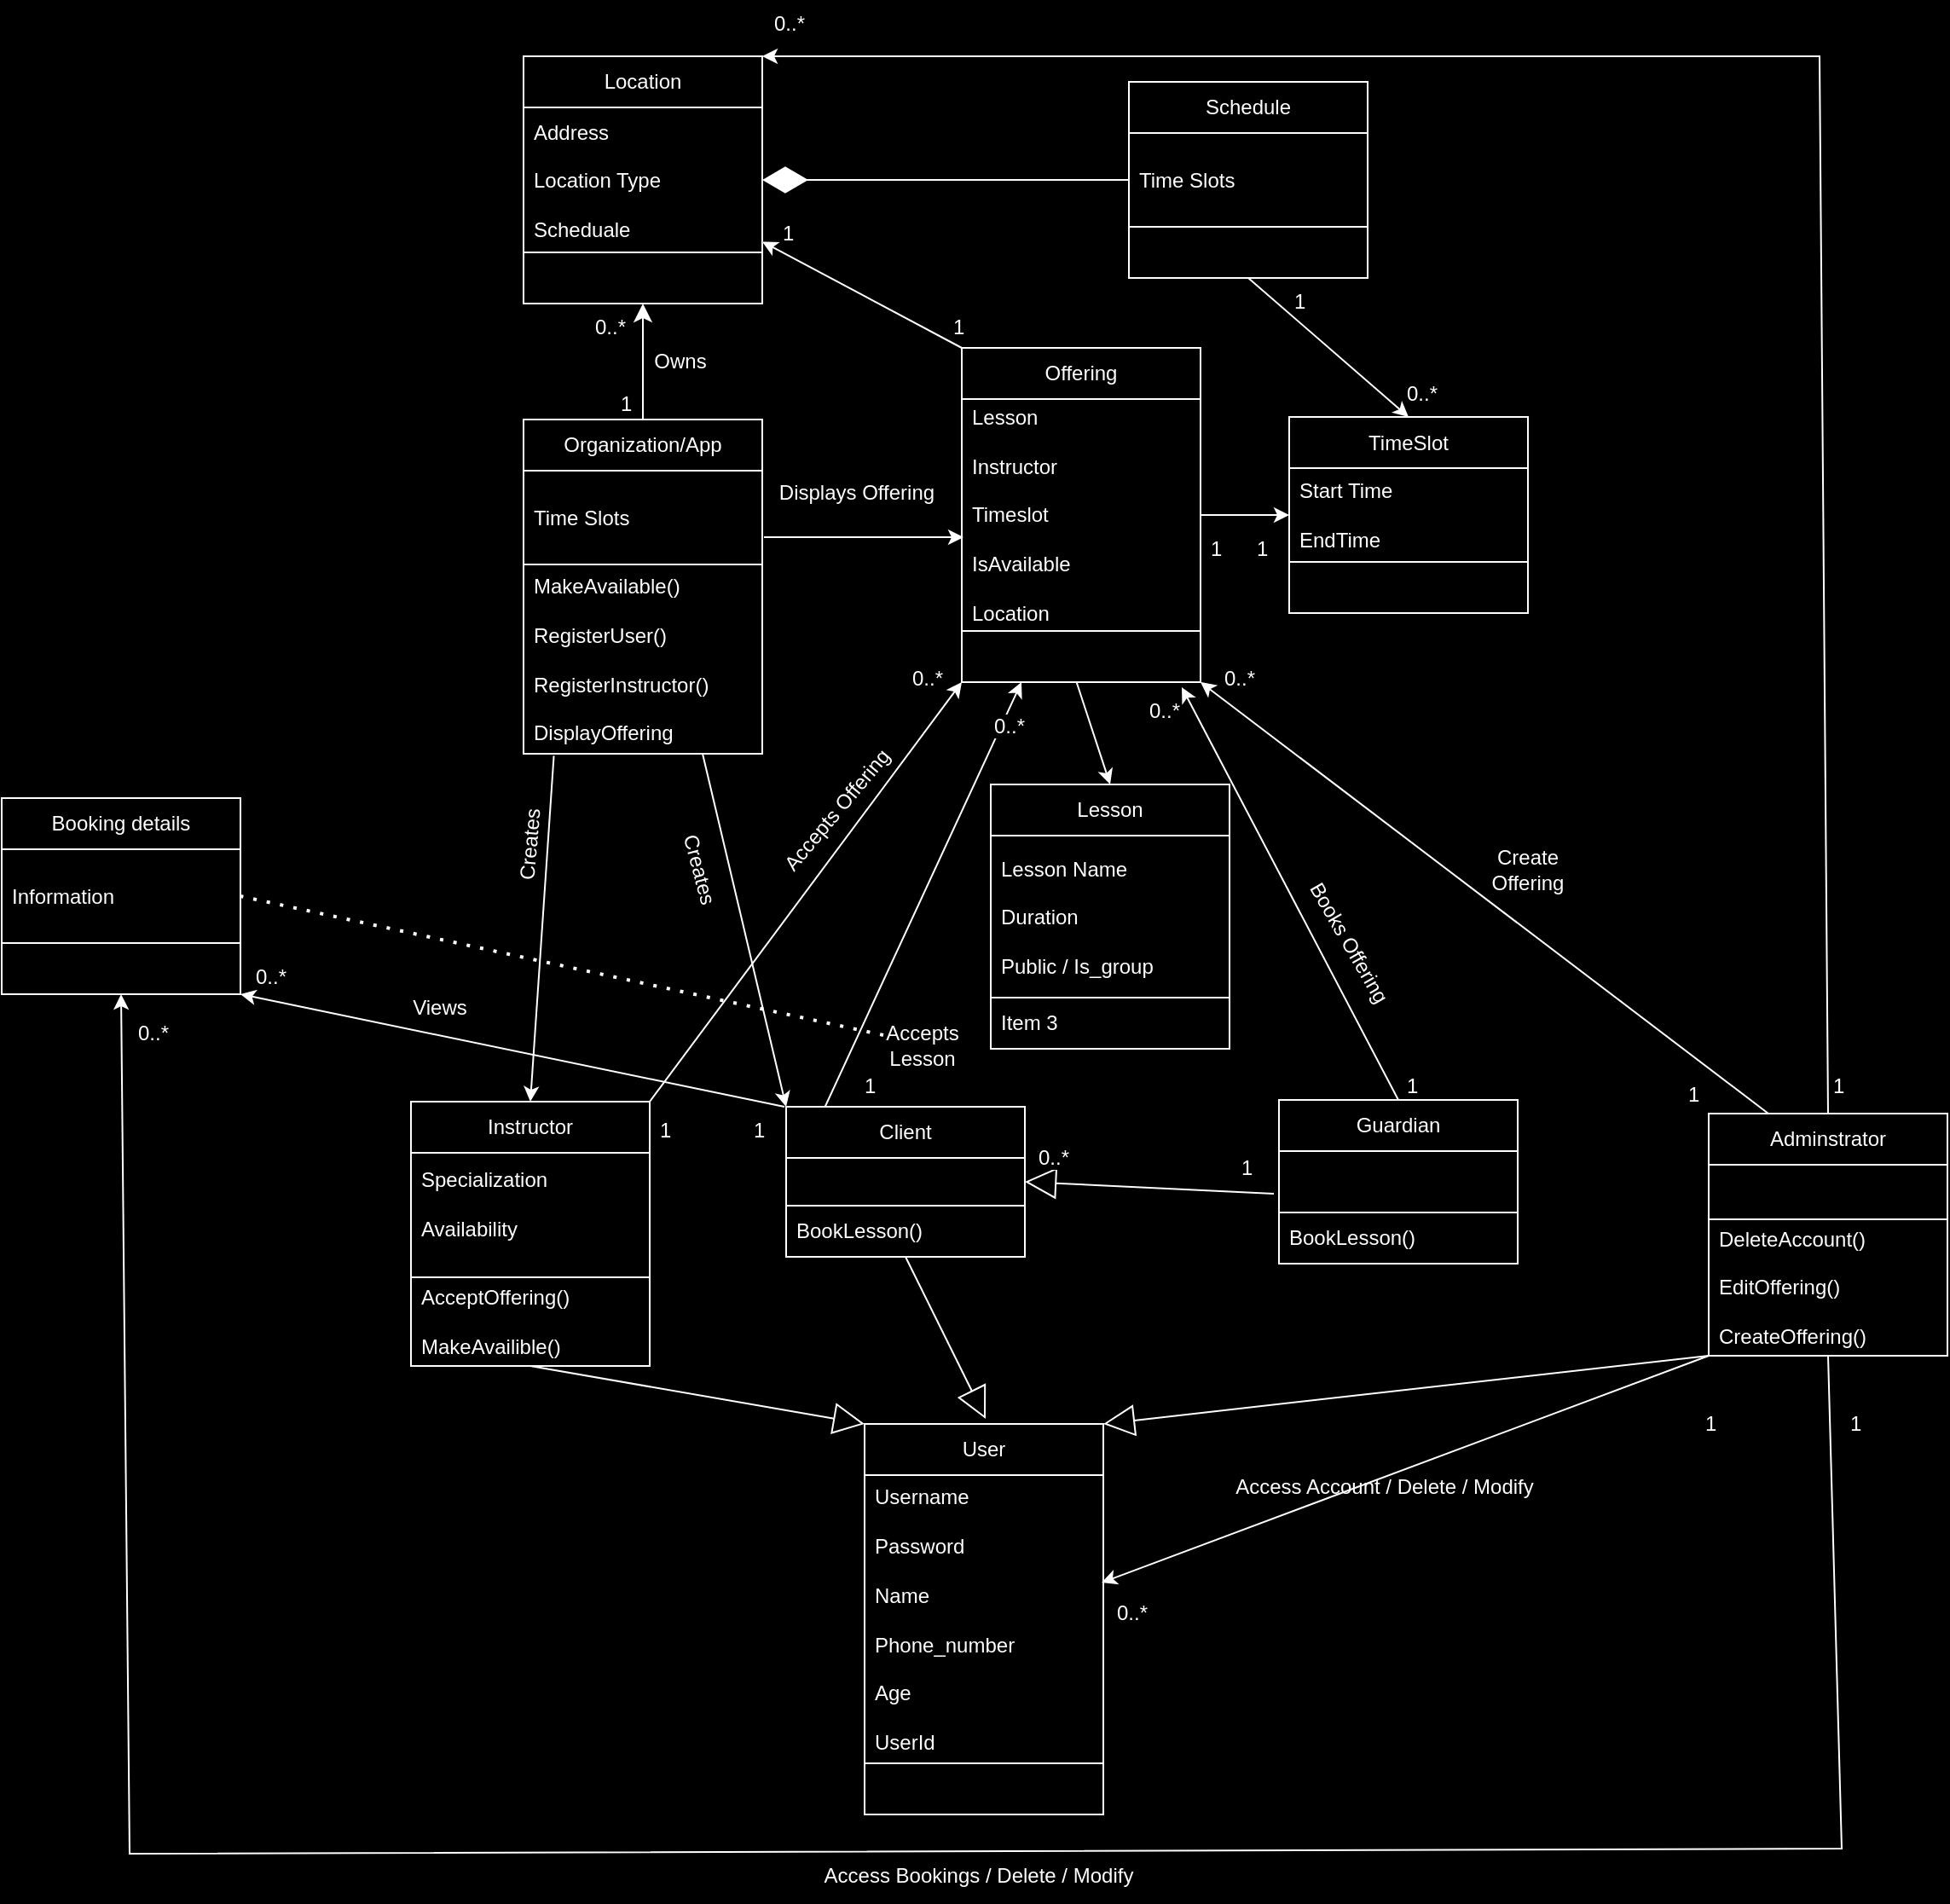 <mxfile version="24.8.6">
  <diagram name="Page-1" id="lqmxrOgyMsYPpVBHW8XZ">
    <mxGraphModel dx="1826" dy="1191" grid="0" gridSize="10" guides="1" tooltips="1" connect="1" arrows="1" fold="1" page="0" pageScale="1" pageWidth="850" pageHeight="1100" background="#000000" math="0" shadow="0">
      <root>
        <mxCell id="0" />
        <mxCell id="1" parent="0" />
        <mxCell id="q92YzM6dojiJ9RE8ZQHJ-3" value="&lt;font color=&quot;#ffffff&quot;&gt;User&lt;/font&gt;" style="swimlane;fontStyle=0;childLayout=stackLayout;horizontal=1;startSize=30;horizontalStack=0;resizeParent=1;resizeParentMax=0;resizeLast=0;collapsible=1;marginBottom=0;whiteSpace=wrap;html=1;strokeColor=#FFFFFF;fillColor=#000000;" parent="1" vertex="1">
          <mxGeometry x="263" y="702" width="140" height="229" as="geometry" />
        </mxCell>
        <mxCell id="q92YzM6dojiJ9RE8ZQHJ-4" value="&lt;font color=&quot;#ffffff&quot;&gt;Username&lt;/font&gt;&lt;div&gt;&lt;font color=&quot;#ffffff&quot;&gt;&lt;br&gt;&lt;/font&gt;&lt;div&gt;&lt;font color=&quot;#ffffff&quot;&gt;Password&lt;/font&gt;&lt;/div&gt;&lt;/div&gt;&lt;div&gt;&lt;font color=&quot;#ffffff&quot;&gt;&lt;br&gt;&lt;/font&gt;&lt;/div&gt;&lt;div&gt;&lt;font color=&quot;#ffffff&quot;&gt;Name&lt;/font&gt;&lt;/div&gt;&lt;div&gt;&lt;font color=&quot;#ffffff&quot;&gt;&lt;br&gt;&lt;/font&gt;&lt;/div&gt;&lt;div&gt;&lt;font color=&quot;#ffffff&quot;&gt;Phone_number&lt;/font&gt;&lt;/div&gt;&lt;div&gt;&lt;font color=&quot;#ffffff&quot;&gt;&lt;br&gt;&lt;/font&gt;&lt;/div&gt;&lt;div&gt;&lt;font color=&quot;#ffffff&quot;&gt;Age&lt;/font&gt;&lt;/div&gt;&lt;div&gt;&lt;font color=&quot;#ffffff&quot;&gt;&lt;br&gt;&lt;/font&gt;&lt;/div&gt;&lt;div&gt;&lt;font color=&quot;#ffffff&quot;&gt;UserId&lt;/font&gt;&lt;/div&gt;" style="text;strokeColor=#FFFFFF;fillColor=#000000;align=left;verticalAlign=middle;spacingLeft=4;spacingRight=4;overflow=hidden;points=[[0,0.5],[1,0.5]];portConstraint=eastwest;rotatable=0;whiteSpace=wrap;html=1;" parent="q92YzM6dojiJ9RE8ZQHJ-3" vertex="1">
          <mxGeometry y="30" width="140" height="169" as="geometry" />
        </mxCell>
        <mxCell id="q92YzM6dojiJ9RE8ZQHJ-6" value="" style="text;strokeColor=#FFFFFF;fillColor=#000000;align=left;verticalAlign=middle;spacingLeft=4;spacingRight=4;overflow=hidden;points=[[0,0.5],[1,0.5]];portConstraint=eastwest;rotatable=0;whiteSpace=wrap;html=1;" parent="q92YzM6dojiJ9RE8ZQHJ-3" vertex="1">
          <mxGeometry y="199" width="140" height="30" as="geometry" />
        </mxCell>
        <mxCell id="q92YzM6dojiJ9RE8ZQHJ-8" value="&lt;font color=&quot;#ffffff&quot;&gt;Client&lt;/font&gt;" style="swimlane;fontStyle=0;childLayout=stackLayout;horizontal=1;startSize=30;horizontalStack=0;resizeParent=1;resizeParentMax=0;resizeLast=0;collapsible=1;marginBottom=0;whiteSpace=wrap;html=1;strokeColor=#FFFFFF;fillColor=#000000;" parent="1" vertex="1">
          <mxGeometry x="217" y="516" width="140" height="88" as="geometry" />
        </mxCell>
        <mxCell id="q92YzM6dojiJ9RE8ZQHJ-9" value="" style="text;strokeColor=#FFFFFF;fillColor=#000000;align=left;verticalAlign=middle;spacingLeft=4;spacingRight=4;overflow=hidden;points=[[0,0.5],[1,0.5]];portConstraint=eastwest;rotatable=0;whiteSpace=wrap;html=1;" parent="q92YzM6dojiJ9RE8ZQHJ-8" vertex="1">
          <mxGeometry y="30" width="140" height="28" as="geometry" />
        </mxCell>
        <mxCell id="q92YzM6dojiJ9RE8ZQHJ-10" value="&lt;font style=&quot;background-color: rgb(0, 0, 0);&quot; color=&quot;#ffffff&quot;&gt;BookLesson()&lt;/font&gt;" style="text;strokeColor=#FFFFFF;fillColor=#000000;align=left;verticalAlign=middle;spacingLeft=4;spacingRight=4;overflow=hidden;points=[[0,0.5],[1,0.5]];portConstraint=eastwest;rotatable=0;whiteSpace=wrap;html=1;" parent="q92YzM6dojiJ9RE8ZQHJ-8" vertex="1">
          <mxGeometry y="58" width="140" height="30" as="geometry" />
        </mxCell>
        <mxCell id="q92YzM6dojiJ9RE8ZQHJ-11" value="" style="endArrow=block;endSize=16;endFill=0;html=1;rounded=0;entryX=0.5;entryY=0;entryDx=0;entryDy=0;exitX=0.5;exitY=1;exitDx=0;exitDy=0;strokeColor=#FFFFFF;" parent="1" source="q92YzM6dojiJ9RE8ZQHJ-8" edge="1">
          <mxGeometry width="160" relative="1" as="geometry">
            <mxPoint x="334" y="621" as="sourcePoint" />
            <mxPoint x="334" y="699" as="targetPoint" />
          </mxGeometry>
        </mxCell>
        <mxCell id="q92YzM6dojiJ9RE8ZQHJ-12" value="&lt;font color=&quot;#ffffff&quot;&gt;Instructor&lt;/font&gt;" style="swimlane;fontStyle=0;childLayout=stackLayout;horizontal=1;startSize=30;horizontalStack=0;resizeParent=1;resizeParentMax=0;resizeLast=0;collapsible=1;marginBottom=0;whiteSpace=wrap;html=1;strokeColor=#FFFFFF;fillColor=#000000;" parent="1" vertex="1">
          <mxGeometry x="-3" y="513" width="140" height="155" as="geometry" />
        </mxCell>
        <mxCell id="q92YzM6dojiJ9RE8ZQHJ-13" value="&lt;font color=&quot;#ffffff&quot;&gt;Specialization&lt;/font&gt;&lt;div&gt;&lt;font color=&quot;#ffffff&quot;&gt;&lt;br&gt;&lt;/font&gt;&lt;/div&gt;&lt;div&gt;&lt;font color=&quot;#ffffff&quot;&gt;Availability&lt;/font&gt;&lt;/div&gt;&lt;div&gt;&lt;br&gt;&lt;/div&gt;" style="text;strokeColor=#FFFFFF;fillColor=#000000;align=left;verticalAlign=middle;spacingLeft=4;spacingRight=4;overflow=hidden;points=[[0,0.5],[1,0.5]];portConstraint=eastwest;rotatable=0;whiteSpace=wrap;html=1;" parent="q92YzM6dojiJ9RE8ZQHJ-12" vertex="1">
          <mxGeometry y="30" width="140" height="73" as="geometry" />
        </mxCell>
        <mxCell id="q92YzM6dojiJ9RE8ZQHJ-14" value="&lt;font style=&quot;background-color: rgb(0, 0, 0);&quot; color=&quot;#ffffff&quot;&gt;AcceptOffering()&lt;/font&gt;&lt;div&gt;&lt;font style=&quot;background-color: rgb(0, 0, 0);&quot; color=&quot;#ffffff&quot;&gt;&lt;br&gt;&lt;/font&gt;&lt;/div&gt;&lt;div&gt;&lt;font style=&quot;background-color: rgb(0, 0, 0);&quot; color=&quot;#ffffff&quot;&gt;MakeAvailible()&lt;/font&gt;&lt;/div&gt;" style="text;strokeColor=#FFFFFF;fillColor=#000000;align=left;verticalAlign=middle;spacingLeft=4;spacingRight=4;overflow=hidden;points=[[0,0.5],[1,0.5]];portConstraint=eastwest;rotatable=0;whiteSpace=wrap;html=1;" parent="q92YzM6dojiJ9RE8ZQHJ-12" vertex="1">
          <mxGeometry y="103" width="140" height="52" as="geometry" />
        </mxCell>
        <mxCell id="q92YzM6dojiJ9RE8ZQHJ-15" value="" style="endArrow=block;endSize=16;endFill=0;html=1;rounded=0;entryX=0;entryY=0;entryDx=0;entryDy=0;exitX=0.5;exitY=1;exitDx=0;exitDy=0;strokeColor=#FFFFFF;" parent="1" source="q92YzM6dojiJ9RE8ZQHJ-12" target="q92YzM6dojiJ9RE8ZQHJ-3" edge="1">
          <mxGeometry width="160" relative="1" as="geometry">
            <mxPoint x="344" y="631" as="sourcePoint" />
            <mxPoint x="344" y="709" as="targetPoint" />
          </mxGeometry>
        </mxCell>
        <mxCell id="q92YzM6dojiJ9RE8ZQHJ-16" value="&lt;font color=&quot;#ffffff&quot;&gt;Adminstrator&lt;/font&gt;" style="swimlane;fontStyle=0;childLayout=stackLayout;horizontal=1;startSize=30;horizontalStack=0;resizeParent=1;resizeParentMax=0;resizeLast=0;collapsible=1;marginBottom=0;whiteSpace=wrap;html=1;strokeColor=#FFFFFF;fillColor=#000000;" parent="1" vertex="1">
          <mxGeometry x="758" y="520" width="140" height="142" as="geometry" />
        </mxCell>
        <mxCell id="q92YzM6dojiJ9RE8ZQHJ-17" value="" style="text;strokeColor=#FFFFFF;fillColor=#000000;align=left;verticalAlign=middle;spacingLeft=4;spacingRight=4;overflow=hidden;points=[[0,0.5],[1,0.5]];portConstraint=eastwest;rotatable=0;whiteSpace=wrap;html=1;" parent="q92YzM6dojiJ9RE8ZQHJ-16" vertex="1">
          <mxGeometry y="30" width="140" height="32" as="geometry" />
        </mxCell>
        <mxCell id="q92YzM6dojiJ9RE8ZQHJ-18" value="&lt;font style=&quot;background-color: rgb(0, 0, 0);&quot; color=&quot;#ffffff&quot;&gt;DeleteAccount()&lt;/font&gt;&lt;div&gt;&lt;font style=&quot;background-color: rgb(0, 0, 0);&quot; color=&quot;#ffffff&quot;&gt;&lt;br&gt;&lt;/font&gt;&lt;/div&gt;&lt;div&gt;&lt;font style=&quot;background-color: rgb(0, 0, 0);&quot; color=&quot;#ffffff&quot;&gt;EditOffering()&lt;/font&gt;&lt;/div&gt;&lt;div&gt;&lt;font style=&quot;background-color: rgb(0, 0, 0);&quot; color=&quot;#ffffff&quot;&gt;&lt;br&gt;&lt;/font&gt;&lt;/div&gt;&lt;div&gt;&lt;font style=&quot;background-color: rgb(0, 0, 0);&quot; color=&quot;#ffffff&quot;&gt;CreateOffering()&lt;/font&gt;&lt;/div&gt;" style="text;strokeColor=#FFFFFF;fillColor=#000000;align=left;verticalAlign=middle;spacingLeft=4;spacingRight=4;overflow=hidden;points=[[0,0.5],[1,0.5]];portConstraint=eastwest;rotatable=0;whiteSpace=wrap;html=1;" parent="q92YzM6dojiJ9RE8ZQHJ-16" vertex="1">
          <mxGeometry y="62" width="140" height="80" as="geometry" />
        </mxCell>
        <mxCell id="q92YzM6dojiJ9RE8ZQHJ-19" value="" style="endArrow=block;endSize=16;endFill=0;html=1;rounded=0;entryX=1;entryY=0;entryDx=0;entryDy=0;exitX=0;exitY=1;exitDx=0;exitDy=0;strokeColor=#FFFFFF;" parent="1" source="q92YzM6dojiJ9RE8ZQHJ-16" target="q92YzM6dojiJ9RE8ZQHJ-3" edge="1">
          <mxGeometry width="160" relative="1" as="geometry">
            <mxPoint x="80" y="645" as="sourcePoint" />
            <mxPoint x="273" y="712" as="targetPoint" />
          </mxGeometry>
        </mxCell>
        <mxCell id="q92YzM6dojiJ9RE8ZQHJ-21" value="&lt;font color=&quot;#ffffff&quot;&gt;Guardian&lt;/font&gt;" style="swimlane;fontStyle=0;childLayout=stackLayout;horizontal=1;startSize=30;horizontalStack=0;resizeParent=1;resizeParentMax=0;resizeLast=0;collapsible=1;marginBottom=0;whiteSpace=wrap;html=1;strokeColor=#FFFFFF;fillColor=#000000;" parent="1" vertex="1">
          <mxGeometry x="506" y="512" width="140" height="96" as="geometry" />
        </mxCell>
        <mxCell id="q92YzM6dojiJ9RE8ZQHJ-22" value="" style="text;strokeColor=#FFFFFF;fillColor=#000000;align=left;verticalAlign=middle;spacingLeft=4;spacingRight=4;overflow=hidden;points=[[0,0.5],[1,0.5]];portConstraint=eastwest;rotatable=0;whiteSpace=wrap;html=1;" parent="q92YzM6dojiJ9RE8ZQHJ-21" vertex="1">
          <mxGeometry y="30" width="140" height="36" as="geometry" />
        </mxCell>
        <mxCell id="q92YzM6dojiJ9RE8ZQHJ-23" value="&lt;span style=&quot;color: rgb(255, 255, 255); background-color: rgb(0, 0, 0);&quot;&gt;BookLesson()&lt;/span&gt;" style="text;strokeColor=#FFFFFF;fillColor=#000000;align=left;verticalAlign=middle;spacingLeft=4;spacingRight=4;overflow=hidden;points=[[0,0.5],[1,0.5]];portConstraint=eastwest;rotatable=0;whiteSpace=wrap;html=1;" parent="q92YzM6dojiJ9RE8ZQHJ-21" vertex="1">
          <mxGeometry y="66" width="140" height="30" as="geometry" />
        </mxCell>
        <mxCell id="q92YzM6dojiJ9RE8ZQHJ-24" value="&lt;font color=&quot;#ffffff&quot;&gt;Location&lt;/font&gt;" style="swimlane;fontStyle=0;childLayout=stackLayout;horizontal=1;startSize=30;horizontalStack=0;resizeParent=1;resizeParentMax=0;resizeLast=0;collapsible=1;marginBottom=0;whiteSpace=wrap;html=1;strokeColor=#FFFFFF;fillColor=#000000;" parent="1" vertex="1">
          <mxGeometry x="63" y="-100" width="140" height="145" as="geometry" />
        </mxCell>
        <mxCell id="q92YzM6dojiJ9RE8ZQHJ-25" value="&lt;font color=&quot;#ffffff&quot;&gt;Address&lt;/font&gt;&lt;div&gt;&lt;font color=&quot;#ffffff&quot;&gt;&lt;br&gt;&lt;/font&gt;&lt;/div&gt;&lt;div&gt;&lt;font color=&quot;#ffffff&quot;&gt;Location Type&lt;/font&gt;&lt;/div&gt;&lt;div&gt;&lt;font color=&quot;#ffffff&quot;&gt;&lt;br&gt;&lt;/font&gt;&lt;/div&gt;&lt;div&gt;&lt;font color=&quot;#ffffff&quot;&gt;Scheduale&lt;/font&gt;&lt;/div&gt;" style="text;strokeColor=#FFFFFF;fillColor=#000000;align=left;verticalAlign=middle;spacingLeft=4;spacingRight=4;overflow=hidden;points=[[0,0.5],[1,0.5]];portConstraint=eastwest;rotatable=0;whiteSpace=wrap;html=1;" parent="q92YzM6dojiJ9RE8ZQHJ-24" vertex="1">
          <mxGeometry y="30" width="140" height="85" as="geometry" />
        </mxCell>
        <mxCell id="q92YzM6dojiJ9RE8ZQHJ-26" value="" style="text;strokeColor=#FFFFFF;fillColor=#000000;align=left;verticalAlign=middle;spacingLeft=4;spacingRight=4;overflow=hidden;points=[[0,0.5],[1,0.5]];portConstraint=eastwest;rotatable=0;whiteSpace=wrap;html=1;" parent="q92YzM6dojiJ9RE8ZQHJ-24" vertex="1">
          <mxGeometry y="115" width="140" height="30" as="geometry" />
        </mxCell>
        <mxCell id="q92YzM6dojiJ9RE8ZQHJ-27" value="&lt;font color=&quot;#ffffff&quot;&gt;Schedule&lt;/font&gt;" style="swimlane;fontStyle=0;childLayout=stackLayout;horizontal=1;startSize=30;horizontalStack=0;resizeParent=1;resizeParentMax=0;resizeLast=0;collapsible=1;marginBottom=0;whiteSpace=wrap;html=1;strokeColor=#FFFFFF;fillColor=#000000;" parent="1" vertex="1">
          <mxGeometry x="418" y="-85" width="140" height="115" as="geometry" />
        </mxCell>
        <mxCell id="q92YzM6dojiJ9RE8ZQHJ-28" value="&lt;font color=&quot;#ffffff&quot;&gt;Time Slots&lt;/font&gt;" style="text;strokeColor=#FFFFFF;fillColor=#000000;align=left;verticalAlign=middle;spacingLeft=4;spacingRight=4;overflow=hidden;points=[[0,0.5],[1,0.5]];portConstraint=eastwest;rotatable=0;whiteSpace=wrap;html=1;" parent="q92YzM6dojiJ9RE8ZQHJ-27" vertex="1">
          <mxGeometry y="30" width="140" height="55" as="geometry" />
        </mxCell>
        <mxCell id="q92YzM6dojiJ9RE8ZQHJ-29" value="" style="text;strokeColor=#FFFFFF;fillColor=#000000;align=left;verticalAlign=middle;spacingLeft=4;spacingRight=4;overflow=hidden;points=[[0,0.5],[1,0.5]];portConstraint=eastwest;rotatable=0;whiteSpace=wrap;html=1;" parent="q92YzM6dojiJ9RE8ZQHJ-27" vertex="1">
          <mxGeometry y="85" width="140" height="30" as="geometry" />
        </mxCell>
        <mxCell id="q92YzM6dojiJ9RE8ZQHJ-30" value="" style="endArrow=diamondThin;endFill=1;endSize=24;html=1;rounded=0;strokeColor=#FFFFFF;entryX=1;entryY=0.5;entryDx=0;entryDy=0;exitX=0;exitY=0.5;exitDx=0;exitDy=0;" parent="1" source="q92YzM6dojiJ9RE8ZQHJ-27" target="q92YzM6dojiJ9RE8ZQHJ-24" edge="1">
          <mxGeometry width="160" relative="1" as="geometry">
            <mxPoint x="-98" y="317" as="sourcePoint" />
            <mxPoint x="56" y="118" as="targetPoint" />
          </mxGeometry>
        </mxCell>
        <mxCell id="q92YzM6dojiJ9RE8ZQHJ-38" value="&lt;font color=&quot;#ffffff&quot;&gt;Organization/App&lt;/font&gt;" style="swimlane;fontStyle=0;childLayout=stackLayout;horizontal=1;startSize=30;horizontalStack=0;resizeParent=1;resizeParentMax=0;resizeLast=0;collapsible=1;marginBottom=0;whiteSpace=wrap;html=1;strokeColor=#FFFFFF;fillColor=#000000;" parent="1" vertex="1">
          <mxGeometry x="63" y="113" width="140" height="196" as="geometry" />
        </mxCell>
        <mxCell id="q92YzM6dojiJ9RE8ZQHJ-39" value="&lt;font color=&quot;#ffffff&quot;&gt;Time Slots&lt;/font&gt;" style="text;strokeColor=#FFFFFF;fillColor=#000000;align=left;verticalAlign=middle;spacingLeft=4;spacingRight=4;overflow=hidden;points=[[0,0.5],[1,0.5]];portConstraint=eastwest;rotatable=0;whiteSpace=wrap;html=1;" parent="q92YzM6dojiJ9RE8ZQHJ-38" vertex="1">
          <mxGeometry y="30" width="140" height="55" as="geometry" />
        </mxCell>
        <mxCell id="q92YzM6dojiJ9RE8ZQHJ-40" value="&lt;font style=&quot;background-color: rgb(0, 0, 0);&quot; color=&quot;#ffffff&quot;&gt;MakeAvailable()&lt;/font&gt;&lt;div&gt;&lt;font style=&quot;background-color: rgb(0, 0, 0);&quot; color=&quot;#ffffff&quot;&gt;&lt;br&gt;&lt;/font&gt;&lt;/div&gt;&lt;div&gt;&lt;font style=&quot;background-color: rgb(0, 0, 0);&quot; color=&quot;#ffffff&quot;&gt;RegisterUser()&lt;/font&gt;&lt;/div&gt;&lt;div&gt;&lt;font style=&quot;background-color: rgb(0, 0, 0);&quot; color=&quot;#ffffff&quot;&gt;&lt;br&gt;&lt;/font&gt;&lt;/div&gt;&lt;div&gt;&lt;font style=&quot;background-color: rgb(0, 0, 0);&quot; color=&quot;#ffffff&quot;&gt;RegisterInstructor()&lt;/font&gt;&lt;/div&gt;&lt;div&gt;&lt;font style=&quot;background-color: rgb(0, 0, 0);&quot; color=&quot;#ffffff&quot;&gt;&lt;br&gt;&lt;/font&gt;&lt;/div&gt;&lt;div&gt;&lt;font style=&quot;background-color: rgb(0, 0, 0);&quot; color=&quot;#ffffff&quot;&gt;DisplayOffering&lt;/font&gt;&lt;/div&gt;" style="text;strokeColor=#FFFFFF;fillColor=#000000;align=left;verticalAlign=middle;spacingLeft=4;spacingRight=4;overflow=hidden;points=[[0,0.5],[1,0.5]];portConstraint=eastwest;rotatable=0;whiteSpace=wrap;html=1;" parent="q92YzM6dojiJ9RE8ZQHJ-38" vertex="1">
          <mxGeometry y="85" width="140" height="111" as="geometry" />
        </mxCell>
        <mxCell id="q92YzM6dojiJ9RE8ZQHJ-41" value="" style="edgeStyle=segmentEdgeStyle;endArrow=classic;html=1;curved=0;rounded=0;endSize=8;startSize=8;strokeColor=#FFFFFF;entryX=0.5;entryY=1;entryDx=0;entryDy=0;exitX=0.5;exitY=0;exitDx=0;exitDy=0;" parent="1" source="q92YzM6dojiJ9RE8ZQHJ-38" target="q92YzM6dojiJ9RE8ZQHJ-24" edge="1">
          <mxGeometry width="50" height="50" relative="1" as="geometry">
            <mxPoint x="-269" y="80" as="sourcePoint" />
            <mxPoint x="-219" y="30" as="targetPoint" />
          </mxGeometry>
        </mxCell>
        <mxCell id="q92YzM6dojiJ9RE8ZQHJ-42" value="&lt;font color=&quot;#ffffff&quot;&gt;Owns&lt;/font&gt;" style="text;html=1;align=center;verticalAlign=middle;whiteSpace=wrap;rounded=0;" parent="1" vertex="1">
          <mxGeometry x="125" y="64" width="60" height="30" as="geometry" />
        </mxCell>
        <mxCell id="q92YzM6dojiJ9RE8ZQHJ-46" value="&lt;font color=&quot;#ffffff&quot;&gt;TimeSlot&lt;/font&gt;" style="swimlane;fontStyle=0;childLayout=stackLayout;horizontal=1;startSize=30;horizontalStack=0;resizeParent=1;resizeParentMax=0;resizeLast=0;collapsible=1;marginBottom=0;whiteSpace=wrap;html=1;strokeColor=#FFFFFF;fillColor=#000000;" parent="1" vertex="1">
          <mxGeometry x="512" y="111.5" width="140" height="115" as="geometry" />
        </mxCell>
        <mxCell id="q92YzM6dojiJ9RE8ZQHJ-47" value="&lt;font color=&quot;#ffffff&quot;&gt;Start Time&lt;/font&gt;&lt;div&gt;&lt;font color=&quot;#ffffff&quot;&gt;&lt;br&gt;&lt;/font&gt;&lt;/div&gt;&lt;div&gt;&lt;font color=&quot;#ffffff&quot;&gt;EndTime&lt;/font&gt;&lt;/div&gt;" style="text;strokeColor=#FFFFFF;fillColor=#000000;align=left;verticalAlign=middle;spacingLeft=4;spacingRight=4;overflow=hidden;points=[[0,0.5],[1,0.5]];portConstraint=eastwest;rotatable=0;whiteSpace=wrap;html=1;" parent="q92YzM6dojiJ9RE8ZQHJ-46" vertex="1">
          <mxGeometry y="30" width="140" height="55" as="geometry" />
        </mxCell>
        <mxCell id="q92YzM6dojiJ9RE8ZQHJ-48" value="" style="text;strokeColor=#FFFFFF;fillColor=#000000;align=left;verticalAlign=middle;spacingLeft=4;spacingRight=4;overflow=hidden;points=[[0,0.5],[1,0.5]];portConstraint=eastwest;rotatable=0;whiteSpace=wrap;html=1;" parent="q92YzM6dojiJ9RE8ZQHJ-46" vertex="1">
          <mxGeometry y="85" width="140" height="30" as="geometry" />
        </mxCell>
        <mxCell id="q92YzM6dojiJ9RE8ZQHJ-51" value="&lt;font color=&quot;#ffffff&quot;&gt;Offering&lt;/font&gt;" style="swimlane;fontStyle=0;childLayout=stackLayout;horizontal=1;startSize=30;horizontalStack=0;resizeParent=1;resizeParentMax=0;resizeLast=0;collapsible=1;marginBottom=0;whiteSpace=wrap;html=1;strokeColor=#FFFFFF;fillColor=#000000;" parent="1" vertex="1">
          <mxGeometry x="320" y="71" width="140" height="196" as="geometry" />
        </mxCell>
        <mxCell id="q92YzM6dojiJ9RE8ZQHJ-52" value="&lt;font color=&quot;#ffffff&quot;&gt;Lesson&lt;/font&gt;&lt;div&gt;&lt;font color=&quot;#ffffff&quot;&gt;&lt;br&gt;&lt;/font&gt;&lt;/div&gt;&lt;div&gt;&lt;font color=&quot;#ffffff&quot;&gt;Instructor&lt;/font&gt;&lt;/div&gt;&lt;div&gt;&lt;font color=&quot;#ffffff&quot;&gt;&lt;br&gt;&lt;/font&gt;&lt;/div&gt;&lt;div&gt;&lt;font color=&quot;#ffffff&quot;&gt;Timeslot&lt;/font&gt;&lt;/div&gt;&lt;div&gt;&lt;font color=&quot;#ffffff&quot;&gt;&lt;br&gt;&lt;/font&gt;&lt;/div&gt;&lt;div&gt;&lt;font color=&quot;#ffffff&quot;&gt;IsAvailable&lt;/font&gt;&lt;/div&gt;&lt;div&gt;&lt;font color=&quot;#ffffff&quot;&gt;&lt;br&gt;&lt;/font&gt;&lt;/div&gt;&lt;div&gt;&lt;font color=&quot;#ffffff&quot;&gt;Location&lt;/font&gt;&lt;/div&gt;" style="text;strokeColor=#FFFFFF;fillColor=#000000;align=left;verticalAlign=middle;spacingLeft=4;spacingRight=4;overflow=hidden;points=[[0,0.5],[1,0.5]];portConstraint=eastwest;rotatable=0;whiteSpace=wrap;html=1;" parent="q92YzM6dojiJ9RE8ZQHJ-51" vertex="1">
          <mxGeometry y="30" width="140" height="136" as="geometry" />
        </mxCell>
        <mxCell id="q92YzM6dojiJ9RE8ZQHJ-53" value="" style="text;strokeColor=#FFFFFF;fillColor=#000000;align=left;verticalAlign=middle;spacingLeft=4;spacingRight=4;overflow=hidden;points=[[0,0.5],[1,0.5]];portConstraint=eastwest;rotatable=0;whiteSpace=wrap;html=1;" parent="q92YzM6dojiJ9RE8ZQHJ-51" vertex="1">
          <mxGeometry y="166" width="140" height="30" as="geometry" />
        </mxCell>
        <mxCell id="q92YzM6dojiJ9RE8ZQHJ-62" value="" style="endArrow=classic;html=1;rounded=0;strokeColor=#FFFFFF;entryX=0;entryY=1;entryDx=0;entryDy=0;exitX=1;exitY=0;exitDx=0;exitDy=0;" parent="1" source="q92YzM6dojiJ9RE8ZQHJ-12" target="q92YzM6dojiJ9RE8ZQHJ-51" edge="1">
          <mxGeometry width="50" height="50" relative="1" as="geometry">
            <mxPoint x="305" y="486" as="sourcePoint" />
            <mxPoint x="355" y="436" as="targetPoint" />
          </mxGeometry>
        </mxCell>
        <mxCell id="q92YzM6dojiJ9RE8ZQHJ-63" value="&lt;font style=&quot;background-color: rgb(0, 0, 0);&quot; color=&quot;#ffffff&quot;&gt;0..*&lt;/font&gt;" style="text;whiteSpace=wrap;html=1;" parent="1" vertex="1">
          <mxGeometry x="289.001" y="251.003" width="59" height="36" as="geometry" />
        </mxCell>
        <mxCell id="q92YzM6dojiJ9RE8ZQHJ-64" value="&lt;font color=&quot;#ffffff&quot;&gt;Lesson&lt;/font&gt;" style="swimlane;fontStyle=0;childLayout=stackLayout;horizontal=1;startSize=30;horizontalStack=0;resizeParent=1;resizeParentMax=0;resizeLast=0;collapsible=1;marginBottom=0;whiteSpace=wrap;html=1;strokeColor=#FFFFFF;fillColor=#000000;" parent="1" vertex="1">
          <mxGeometry x="337" y="327" width="140" height="155" as="geometry" />
        </mxCell>
        <mxCell id="q92YzM6dojiJ9RE8ZQHJ-65" value="&lt;font color=&quot;#ffffff&quot;&gt;Lesson Name&lt;/font&gt;&lt;br&gt;&lt;div&gt;&lt;font color=&quot;#ffffff&quot;&gt;&lt;br&gt;&lt;/font&gt;&lt;/div&gt;&lt;div&gt;&lt;font color=&quot;#ffffff&quot;&gt;Duration&lt;/font&gt;&lt;/div&gt;&lt;div&gt;&lt;font color=&quot;#ffffff&quot;&gt;&lt;br&gt;&lt;/font&gt;&lt;/div&gt;&lt;div&gt;&lt;font color=&quot;#ffffff&quot;&gt;Public / Is_group&lt;/font&gt;&lt;/div&gt;" style="text;strokeColor=#FFFFFF;fillColor=#000000;align=left;verticalAlign=middle;spacingLeft=4;spacingRight=4;overflow=hidden;points=[[0,0.5],[1,0.5]];portConstraint=eastwest;rotatable=0;whiteSpace=wrap;html=1;" parent="q92YzM6dojiJ9RE8ZQHJ-64" vertex="1">
          <mxGeometry y="30" width="140" height="95" as="geometry" />
        </mxCell>
        <mxCell id="q92YzM6dojiJ9RE8ZQHJ-66" value="&lt;font style=&quot;background-color: rgb(0, 0, 0);&quot; color=&quot;#ffffff&quot;&gt;Item 3&lt;/font&gt;" style="text;strokeColor=#FFFFFF;fillColor=#000000;align=left;verticalAlign=middle;spacingLeft=4;spacingRight=4;overflow=hidden;points=[[0,0.5],[1,0.5]];portConstraint=eastwest;rotatable=0;whiteSpace=wrap;html=1;" parent="q92YzM6dojiJ9RE8ZQHJ-64" vertex="1">
          <mxGeometry y="125" width="140" height="30" as="geometry" />
        </mxCell>
        <mxCell id="q92YzM6dojiJ9RE8ZQHJ-71" value="" style="endArrow=block;endSize=16;endFill=0;html=1;rounded=0;strokeColor=#FFFFFF;entryX=1;entryY=0.5;entryDx=0;entryDy=0;" parent="1" target="q92YzM6dojiJ9RE8ZQHJ-8" edge="1">
          <mxGeometry width="160" relative="1" as="geometry">
            <mxPoint x="503" y="567" as="sourcePoint" />
            <mxPoint x="360" y="584" as="targetPoint" />
          </mxGeometry>
        </mxCell>
        <mxCell id="q92YzM6dojiJ9RE8ZQHJ-72" value="" style="endArrow=classic;html=1;rounded=0;strokeColor=#FFFFFF;exitX=0.163;exitY=0;exitDx=0;exitDy=0;exitPerimeter=0;entryX=0.25;entryY=1;entryDx=0;entryDy=0;" parent="1" source="q92YzM6dojiJ9RE8ZQHJ-8" target="q92YzM6dojiJ9RE8ZQHJ-51" edge="1">
          <mxGeometry width="50" height="50" relative="1" as="geometry">
            <mxPoint x="147" y="523" as="sourcePoint" />
            <mxPoint x="330" y="279" as="targetPoint" />
          </mxGeometry>
        </mxCell>
        <mxCell id="q92YzM6dojiJ9RE8ZQHJ-73" value="" style="endArrow=classic;html=1;rounded=0;strokeColor=#FFFFFF;exitX=0.5;exitY=0;exitDx=0;exitDy=0;" parent="1" source="q92YzM6dojiJ9RE8ZQHJ-21" edge="1">
          <mxGeometry width="50" height="50" relative="1" as="geometry">
            <mxPoint x="157" y="533" as="sourcePoint" />
            <mxPoint x="449" y="270" as="targetPoint" />
          </mxGeometry>
        </mxCell>
        <mxCell id="q92YzM6dojiJ9RE8ZQHJ-76" value="" style="endArrow=none;dashed=1;html=1;dashPattern=1 3;strokeWidth=2;rounded=0;strokeColor=#FFFFFF;entryX=1;entryY=0.5;entryDx=0;entryDy=0;" parent="1" target="q92YzM6dojiJ9RE8ZQHJ-78" edge="1">
          <mxGeometry width="50" height="50" relative="1" as="geometry">
            <mxPoint x="274" y="474" as="sourcePoint" />
            <mxPoint x="-96" y="393" as="targetPoint" />
          </mxGeometry>
        </mxCell>
        <mxCell id="q92YzM6dojiJ9RE8ZQHJ-77" value="&lt;font color=&quot;#ffffff&quot;&gt;Booking details&lt;/font&gt;" style="swimlane;fontStyle=0;childLayout=stackLayout;horizontal=1;startSize=30;horizontalStack=0;resizeParent=1;resizeParentMax=0;resizeLast=0;collapsible=1;marginBottom=0;whiteSpace=wrap;html=1;strokeColor=#FFFFFF;fillColor=#000000;" parent="1" vertex="1">
          <mxGeometry x="-243" y="335" width="140" height="115" as="geometry" />
        </mxCell>
        <mxCell id="q92YzM6dojiJ9RE8ZQHJ-78" value="&lt;font color=&quot;#ffffff&quot;&gt;Information&lt;/font&gt;" style="text;strokeColor=#FFFFFF;fillColor=#000000;align=left;verticalAlign=middle;spacingLeft=4;spacingRight=4;overflow=hidden;points=[[0,0.5],[1,0.5]];portConstraint=eastwest;rotatable=0;whiteSpace=wrap;html=1;" parent="q92YzM6dojiJ9RE8ZQHJ-77" vertex="1">
          <mxGeometry y="30" width="140" height="55" as="geometry" />
        </mxCell>
        <mxCell id="q92YzM6dojiJ9RE8ZQHJ-79" value="" style="text;strokeColor=#FFFFFF;fillColor=#000000;align=left;verticalAlign=middle;spacingLeft=4;spacingRight=4;overflow=hidden;points=[[0,0.5],[1,0.5]];portConstraint=eastwest;rotatable=0;whiteSpace=wrap;html=1;" parent="q92YzM6dojiJ9RE8ZQHJ-77" vertex="1">
          <mxGeometry y="85" width="140" height="30" as="geometry" />
        </mxCell>
        <mxCell id="q92YzM6dojiJ9RE8ZQHJ-80" value="" style="endArrow=classic;html=1;rounded=0;strokeColor=#FFFFFF;exitX=0.5;exitY=1;exitDx=0;exitDy=0;entryX=0.5;entryY=1;entryDx=0;entryDy=0;" parent="1" source="q92YzM6dojiJ9RE8ZQHJ-16" target="q92YzM6dojiJ9RE8ZQHJ-77" edge="1">
          <mxGeometry width="50" height="50" relative="1" as="geometry">
            <mxPoint x="147" y="523" as="sourcePoint" />
            <mxPoint x="-173" y="649" as="targetPoint" />
            <Array as="points">
              <mxPoint x="836" y="951" />
              <mxPoint x="-168" y="954" />
            </Array>
          </mxGeometry>
        </mxCell>
        <mxCell id="q92YzM6dojiJ9RE8ZQHJ-81" value="" style="endArrow=classic;html=1;rounded=0;strokeColor=#FFFFFF;entryX=1;entryY=1;entryDx=0;entryDy=0;" parent="1" target="q92YzM6dojiJ9RE8ZQHJ-77" edge="1">
          <mxGeometry width="50" height="50" relative="1" as="geometry">
            <mxPoint x="216" y="516" as="sourcePoint" />
            <mxPoint x="340" y="287" as="targetPoint" />
          </mxGeometry>
        </mxCell>
        <mxCell id="q92YzM6dojiJ9RE8ZQHJ-82" value="" style="endArrow=classic;html=1;rounded=0;exitX=0;exitY=1;exitDx=0;exitDy=0;strokeColor=#FFFFFF;entryX=0.993;entryY=0.373;entryDx=0;entryDy=0;entryPerimeter=0;" parent="1" source="q92YzM6dojiJ9RE8ZQHJ-16" target="q92YzM6dojiJ9RE8ZQHJ-4" edge="1">
          <mxGeometry width="50" height="50" relative="1" as="geometry">
            <mxPoint x="305" y="486" as="sourcePoint" />
            <mxPoint x="434" y="798" as="targetPoint" />
          </mxGeometry>
        </mxCell>
        <mxCell id="q92YzM6dojiJ9RE8ZQHJ-84" value="&lt;font color=&quot;#ffffff&quot;&gt;Access Account / Delete / Modify&lt;/font&gt;" style="text;html=1;align=center;verticalAlign=middle;whiteSpace=wrap;rounded=0;" parent="1" vertex="1">
          <mxGeometry x="472" y="724" width="192" height="30" as="geometry" />
        </mxCell>
        <mxCell id="q92YzM6dojiJ9RE8ZQHJ-86" value="" style="endArrow=classic;html=1;rounded=0;strokeColor=#FFFFFF;entryX=1;entryY=1;entryDx=0;entryDy=0;exitX=0.25;exitY=0;exitDx=0;exitDy=0;" parent="1" source="q92YzM6dojiJ9RE8ZQHJ-16" target="q92YzM6dojiJ9RE8ZQHJ-51" edge="1">
          <mxGeometry width="50" height="50" relative="1" as="geometry">
            <mxPoint x="147" y="523" as="sourcePoint" />
            <mxPoint x="330" y="277" as="targetPoint" />
          </mxGeometry>
        </mxCell>
        <mxCell id="q92YzM6dojiJ9RE8ZQHJ-87" value="&lt;font color=&quot;#ffffff&quot;&gt;Create Offering&lt;/font&gt;" style="text;html=1;align=center;verticalAlign=middle;whiteSpace=wrap;rounded=0;" parent="1" vertex="1">
          <mxGeometry x="622" y="362" width="60" height="30" as="geometry" />
        </mxCell>
        <mxCell id="q92YzM6dojiJ9RE8ZQHJ-89" value="" style="endArrow=classic;html=1;rounded=0;strokeColor=#FFFFFF;entryX=1;entryY=0;entryDx=0;entryDy=0;exitX=0.5;exitY=0;exitDx=0;exitDy=0;" parent="1" source="q92YzM6dojiJ9RE8ZQHJ-16" target="q92YzM6dojiJ9RE8ZQHJ-24" edge="1">
          <mxGeometry width="50" height="50" relative="1" as="geometry">
            <mxPoint x="803" y="530" as="sourcePoint" />
            <mxPoint x="470" y="277" as="targetPoint" />
            <Array as="points">
              <mxPoint x="823" y="-100" />
            </Array>
          </mxGeometry>
        </mxCell>
        <mxCell id="SPLY-4hhll68yxZ88iQ7-3" value="&lt;font style=&quot;background-color: rgb(0, 0, 0);&quot; color=&quot;#ffffff&quot;&gt;0..*&lt;/font&gt;" style="text;whiteSpace=wrap;html=1;" parent="1" vertex="1">
          <mxGeometry x="472.001" y="251.003" width="59" height="36" as="geometry" />
        </mxCell>
        <mxCell id="SPLY-4hhll68yxZ88iQ7-4" value="&lt;font style=&quot;background-color: rgb(0, 0, 0);&quot; color=&quot;#ffffff&quot;&gt;1&lt;/font&gt;" style="text;whiteSpace=wrap;html=1;" parent="1" vertex="1">
          <mxGeometry x="744.001" y="495.003" width="59" height="36" as="geometry" />
        </mxCell>
        <mxCell id="SPLY-4hhll68yxZ88iQ7-5" value="&lt;font style=&quot;background-color: rgb(0, 0, 0);&quot; color=&quot;#ffffff&quot;&gt;1&lt;/font&gt;" style="text;whiteSpace=wrap;html=1;" parent="1" vertex="1">
          <mxGeometry x="579.001" y="490.003" width="59" height="36" as="geometry" />
        </mxCell>
        <mxCell id="SPLY-4hhll68yxZ88iQ7-6" value="&lt;font style=&quot;background-color: rgb(0, 0, 0);&quot; color=&quot;#ffffff&quot;&gt;1&lt;/font&gt;" style="text;whiteSpace=wrap;html=1;" parent="1" vertex="1">
          <mxGeometry x="261.001" y="490.003" width="59" height="36" as="geometry" />
        </mxCell>
        <mxCell id="SPLY-4hhll68yxZ88iQ7-8" value="&lt;font style=&quot;background-color: rgb(0, 0, 0);&quot; color=&quot;#ffffff&quot;&gt;0..*&lt;/font&gt;" style="text;whiteSpace=wrap;html=1;" parent="1" vertex="1">
          <mxGeometry x="428.001" y="270.003" width="59" height="36" as="geometry" />
        </mxCell>
        <mxCell id="SPLY-4hhll68yxZ88iQ7-9" value="&lt;font style=&quot;background-color: rgb(0, 0, 0);&quot; color=&quot;#ffffff&quot;&gt;0..*&lt;/font&gt;" style="text;whiteSpace=wrap;html=1;" parent="1" vertex="1">
          <mxGeometry x="337.001" y="279.003" width="59" height="36" as="geometry" />
        </mxCell>
        <mxCell id="SPLY-4hhll68yxZ88iQ7-11" value="&lt;font style=&quot;background-color: rgb(0, 0, 0);&quot; color=&quot;#ffffff&quot;&gt;1&lt;/font&gt;" style="text;whiteSpace=wrap;html=1;" parent="1" vertex="1">
          <mxGeometry x="754.001" y="688.003" width="59" height="36" as="geometry" />
        </mxCell>
        <mxCell id="SPLY-4hhll68yxZ88iQ7-12" value="&lt;font style=&quot;background-color: rgb(0, 0, 0);&quot; color=&quot;#ffffff&quot;&gt;0..*&lt;/font&gt;" style="text;whiteSpace=wrap;html=1;" parent="1" vertex="1">
          <mxGeometry x="409.001" y="798.503" width="59" height="36" as="geometry" />
        </mxCell>
        <mxCell id="SPLY-4hhll68yxZ88iQ7-14" value="&lt;font color=&quot;#ffffff&quot;&gt;Access Bookings / Delete / Modify&lt;/font&gt;" style="text;html=1;align=center;verticalAlign=middle;whiteSpace=wrap;rounded=0;" parent="1" vertex="1">
          <mxGeometry x="234" y="952" width="192" height="30" as="geometry" />
        </mxCell>
        <mxCell id="SPLY-4hhll68yxZ88iQ7-15" value="&lt;font color=&quot;#ffffff&quot;&gt;Books Offering&lt;/font&gt;" style="text;html=1;align=center;verticalAlign=middle;whiteSpace=wrap;rounded=0;rotation=60;" parent="1" vertex="1">
          <mxGeometry x="496" y="405" width="102" height="30" as="geometry" />
        </mxCell>
        <mxCell id="SPLY-4hhll68yxZ88iQ7-16" value="&lt;font color=&quot;#ffffff&quot;&gt;Accepts Lesson&lt;/font&gt;" style="text;html=1;align=center;verticalAlign=middle;whiteSpace=wrap;rounded=0;" parent="1" vertex="1">
          <mxGeometry x="267" y="465" width="60" height="30" as="geometry" />
        </mxCell>
        <mxCell id="SPLY-4hhll68yxZ88iQ7-17" value="" style="endArrow=classic;html=1;rounded=0;strokeColor=#FFFFFF;" parent="1" edge="1">
          <mxGeometry width="50" height="50" relative="1" as="geometry">
            <mxPoint x="204" y="182" as="sourcePoint" />
            <mxPoint x="321" y="182" as="targetPoint" />
          </mxGeometry>
        </mxCell>
        <mxCell id="SPLY-4hhll68yxZ88iQ7-18" value="&lt;font color=&quot;#ffffff&quot;&gt;Displays Offering&lt;/font&gt;" style="text;html=1;align=center;verticalAlign=middle;whiteSpace=wrap;rounded=0;" parent="1" vertex="1">
          <mxGeometry x="209" y="141" width="99" height="30" as="geometry" />
        </mxCell>
        <mxCell id="SPLY-4hhll68yxZ88iQ7-19" value="&lt;font style=&quot;background-color: rgb(0, 0, 0);&quot; color=&quot;#ffffff&quot;&gt;0..*&lt;/font&gt;" style="text;whiteSpace=wrap;html=1;" parent="1" vertex="1">
          <mxGeometry x="-95.999" y="426.003" width="59" height="36" as="geometry" />
        </mxCell>
        <mxCell id="SPLY-4hhll68yxZ88iQ7-20" value="&lt;font style=&quot;background-color: rgb(0, 0, 0);&quot; color=&quot;#ffffff&quot;&gt;1&lt;/font&gt;" style="text;whiteSpace=wrap;html=1;" parent="1" vertex="1">
          <mxGeometry x="464" y="175" width="21" height="30" as="geometry" />
        </mxCell>
        <mxCell id="SPLY-4hhll68yxZ88iQ7-21" value="&lt;font color=&quot;#ffffff&quot;&gt;Views&lt;/font&gt;" style="text;html=1;align=center;verticalAlign=middle;whiteSpace=wrap;rounded=0;" parent="1" vertex="1">
          <mxGeometry x="-37" y="443" width="102" height="30" as="geometry" />
        </mxCell>
        <mxCell id="SPLY-4hhll68yxZ88iQ7-24" value="&lt;font style=&quot;background-color: rgb(0, 0, 0);&quot; color=&quot;#ffffff&quot;&gt;1&lt;/font&gt;" style="text;whiteSpace=wrap;html=1;" parent="1" vertex="1">
          <mxGeometry x="141" y="516" width="21" height="30" as="geometry" />
        </mxCell>
        <mxCell id="SPLY-4hhll68yxZ88iQ7-25" value="&lt;font color=&quot;#ffffff&quot;&gt;Accepts Offering&lt;/font&gt;" style="text;html=1;align=center;verticalAlign=middle;whiteSpace=wrap;rounded=0;rotation=-50;" parent="1" vertex="1">
          <mxGeometry x="196" y="327" width="102" height="30" as="geometry" />
        </mxCell>
        <mxCell id="SPLY-4hhll68yxZ88iQ7-28" value="" style="endArrow=classic;html=1;rounded=0;strokeColor=#FFFFFF;entryX=0.5;entryY=0;entryDx=0;entryDy=0;exitX=0.127;exitY=1.011;exitDx=0;exitDy=0;exitPerimeter=0;" parent="1" source="q92YzM6dojiJ9RE8ZQHJ-40" target="q92YzM6dojiJ9RE8ZQHJ-12" edge="1">
          <mxGeometry width="50" height="50" relative="1" as="geometry">
            <mxPoint x="217" y="213" as="sourcePoint" />
            <mxPoint x="331" y="215" as="targetPoint" />
          </mxGeometry>
        </mxCell>
        <mxCell id="SPLY-4hhll68yxZ88iQ7-29" value="" style="endArrow=classic;html=1;rounded=0;strokeColor=#FFFFFF;entryX=0;entryY=0;entryDx=0;entryDy=0;exitX=0.75;exitY=1;exitDx=0;exitDy=0;" parent="1" source="q92YzM6dojiJ9RE8ZQHJ-38" target="q92YzM6dojiJ9RE8ZQHJ-8" edge="1">
          <mxGeometry width="50" height="50" relative="1" as="geometry">
            <mxPoint x="227" y="223" as="sourcePoint" />
            <mxPoint x="341" y="225" as="targetPoint" />
          </mxGeometry>
        </mxCell>
        <mxCell id="SPLY-4hhll68yxZ88iQ7-30" value="&lt;font color=&quot;#ffffff&quot;&gt;Creates&lt;/font&gt;" style="text;html=1;align=center;verticalAlign=middle;whiteSpace=wrap;rounded=0;rotation=-85;" parent="1" vertex="1">
          <mxGeometry x="16" y="347" width="102" height="30" as="geometry" />
        </mxCell>
        <mxCell id="SPLY-4hhll68yxZ88iQ7-32" value="&lt;font color=&quot;#ffffff&quot;&gt;Creates&lt;/font&gt;" style="text;html=1;align=center;verticalAlign=middle;whiteSpace=wrap;rounded=0;rotation=75;" parent="1" vertex="1">
          <mxGeometry x="115" y="362" width="102" height="30" as="geometry" />
        </mxCell>
        <mxCell id="SPLY-4hhll68yxZ88iQ7-33" value="&lt;font style=&quot;background-color: rgb(0, 0, 0);&quot; color=&quot;#ffffff&quot;&gt;1&lt;/font&gt;" style="text;whiteSpace=wrap;html=1;" parent="1" vertex="1">
          <mxGeometry x="839.001" y="688.003" width="59" height="36" as="geometry" />
        </mxCell>
        <mxCell id="SPLY-4hhll68yxZ88iQ7-34" value="&lt;font style=&quot;background-color: rgb(0, 0, 0);&quot; color=&quot;#ffffff&quot;&gt;0..*&lt;/font&gt;" style="text;whiteSpace=wrap;html=1;" parent="1" vertex="1">
          <mxGeometry x="-164.999" y="459.003" width="59" height="36" as="geometry" />
        </mxCell>
        <mxCell id="SPLY-4hhll68yxZ88iQ7-35" value="&lt;font style=&quot;background-color: rgb(0, 0, 0);&quot; color=&quot;#ffffff&quot;&gt;1&lt;/font&gt;" style="text;whiteSpace=wrap;html=1;" parent="1" vertex="1">
          <mxGeometry x="482" y="538" width="21" height="30" as="geometry" />
        </mxCell>
        <mxCell id="SPLY-4hhll68yxZ88iQ7-37" value="&lt;font style=&quot;background-color: rgb(0, 0, 0);&quot; color=&quot;#ffffff&quot;&gt;0..*&lt;/font&gt;" style="text;whiteSpace=wrap;html=1;" parent="1" vertex="1">
          <mxGeometry x="363.001" y="532.003" width="59" height="36" as="geometry" />
        </mxCell>
        <mxCell id="SPLY-4hhll68yxZ88iQ7-39" value="&lt;font style=&quot;background-color: rgb(0, 0, 0);&quot; color=&quot;#ffffff&quot;&gt;1&lt;/font&gt;" style="text;whiteSpace=wrap;html=1;" parent="1" vertex="1">
          <mxGeometry x="196" y="516" width="21" height="30" as="geometry" />
        </mxCell>
        <mxCell id="SPLY-4hhll68yxZ88iQ7-46" value="&lt;font style=&quot;background-color: rgb(0, 0, 0);&quot; color=&quot;#ffffff&quot;&gt;1&lt;/font&gt;" style="text;whiteSpace=wrap;html=1;" parent="1" vertex="1">
          <mxGeometry x="491" y="175" width="21" height="30" as="geometry" />
        </mxCell>
        <mxCell id="SPLY-4hhll68yxZ88iQ7-48" value="&lt;font style=&quot;background-color: rgb(0, 0, 0);&quot; color=&quot;#ffffff&quot;&gt;1&lt;/font&gt;" style="text;whiteSpace=wrap;html=1;" parent="1" vertex="1">
          <mxGeometry x="829.001" y="490.003" width="59" height="36" as="geometry" />
        </mxCell>
        <mxCell id="SPLY-4hhll68yxZ88iQ7-49" value="&lt;font style=&quot;background-color: rgb(0, 0, 0);&quot; color=&quot;#ffffff&quot;&gt;0..*&lt;/font&gt;" style="text;whiteSpace=wrap;html=1;" parent="1" vertex="1">
          <mxGeometry x="208.001" y="-132.997" width="59" height="36" as="geometry" />
        </mxCell>
        <mxCell id="SPLY-4hhll68yxZ88iQ7-51" value="&lt;font style=&quot;background-color: rgb(0, 0, 0);&quot; color=&quot;#ffffff&quot;&gt;0..*&lt;/font&gt;" style="text;whiteSpace=wrap;html=1;" parent="1" vertex="1">
          <mxGeometry x="579.001" y="84.003" width="59" height="36" as="geometry" />
        </mxCell>
        <mxCell id="SPLY-4hhll68yxZ88iQ7-52" value="&lt;font style=&quot;background-color: rgb(0, 0, 0);&quot; color=&quot;#ffffff&quot;&gt;1&lt;/font&gt;" style="text;whiteSpace=wrap;html=1;" parent="1" vertex="1">
          <mxGeometry x="118" y="90" width="21" height="30" as="geometry" />
        </mxCell>
        <mxCell id="SPLY-4hhll68yxZ88iQ7-53" value="&lt;font style=&quot;background-color: rgb(0, 0, 0);&quot; color=&quot;#ffffff&quot;&gt;0..*&lt;/font&gt;" style="text;whiteSpace=wrap;html=1;" parent="1" vertex="1">
          <mxGeometry x="103.001" y="45.003" width="59" height="36" as="geometry" />
        </mxCell>
        <mxCell id="SPLY-4hhll68yxZ88iQ7-54" value="&lt;font style=&quot;background-color: rgb(0, 0, 0);&quot; color=&quot;#ffffff&quot;&gt;1&lt;/font&gt;" style="text;whiteSpace=wrap;html=1;" parent="1" vertex="1">
          <mxGeometry x="512.5" y="30" width="21" height="30" as="geometry" />
        </mxCell>
        <mxCell id="SPLY-4hhll68yxZ88iQ7-56" value="" style="endArrow=classic;html=1;rounded=0;entryX=1;entryY=0.75;entryDx=0;entryDy=0;" parent="1" target="q92YzM6dojiJ9RE8ZQHJ-24" edge="1">
          <mxGeometry width="50" height="50" relative="1" as="geometry">
            <mxPoint x="317" y="70" as="sourcePoint" />
            <mxPoint x="311" y="20" as="targetPoint" />
          </mxGeometry>
        </mxCell>
        <mxCell id="SPLY-4hhll68yxZ88iQ7-57" value="" style="endArrow=classic;html=1;rounded=0;strokeColor=#FFFFFF;entryX=1;entryY=0.75;entryDx=0;entryDy=0;exitX=0;exitY=0;exitDx=0;exitDy=0;" parent="1" source="q92YzM6dojiJ9RE8ZQHJ-51" target="q92YzM6dojiJ9RE8ZQHJ-24" edge="1">
          <mxGeometry width="50" height="50" relative="1" as="geometry">
            <mxPoint x="316" y="71" as="sourcePoint" />
            <mxPoint x="470" y="277" as="targetPoint" />
          </mxGeometry>
        </mxCell>
        <mxCell id="SPLY-4hhll68yxZ88iQ7-58" value="&lt;font style=&quot;background-color: rgb(0, 0, 0);&quot; color=&quot;#ffffff&quot;&gt;1&lt;/font&gt;" style="text;whiteSpace=wrap;html=1;" parent="1" vertex="1">
          <mxGeometry x="313" y="45" width="21" height="30" as="geometry" />
        </mxCell>
        <mxCell id="SPLY-4hhll68yxZ88iQ7-59" value="&lt;font style=&quot;background-color: rgb(0, 0, 0);&quot; color=&quot;#ffffff&quot;&gt;1&lt;/font&gt;" style="text;whiteSpace=wrap;html=1;" parent="1" vertex="1">
          <mxGeometry x="213" y="-10" width="21" height="30" as="geometry" />
        </mxCell>
        <mxCell id="SPLY-4hhll68yxZ88iQ7-60" value="" style="endArrow=classic;html=1;rounded=0;strokeColor=#FFFFFF;exitX=0.481;exitY=1.005;exitDx=0;exitDy=0;exitPerimeter=0;entryX=0.5;entryY=0;entryDx=0;entryDy=0;" parent="1" source="q92YzM6dojiJ9RE8ZQHJ-53" target="q92YzM6dojiJ9RE8ZQHJ-64" edge="1">
          <mxGeometry width="50" height="50" relative="1" as="geometry">
            <mxPoint x="147" y="523" as="sourcePoint" />
            <mxPoint x="387" y="307" as="targetPoint" />
          </mxGeometry>
        </mxCell>
        <mxCell id="VO8wu4KPSYcH4B3vavt6-3" value="" style="endArrow=classic;html=1;rounded=0;strokeColor=#FFFFFF;entryX=0;entryY=0.5;entryDx=0;entryDy=0;exitX=1;exitY=0.5;exitDx=0;exitDy=0;" parent="1" source="q92YzM6dojiJ9RE8ZQHJ-52" target="q92YzM6dojiJ9RE8ZQHJ-46" edge="1">
          <mxGeometry width="50" height="50" relative="1" as="geometry">
            <mxPoint x="330" y="81" as="sourcePoint" />
            <mxPoint x="213" y="19" as="targetPoint" />
          </mxGeometry>
        </mxCell>
        <mxCell id="VO8wu4KPSYcH4B3vavt6-4" value="" style="endArrow=classic;html=1;rounded=0;strokeColor=#FFFFFF;entryX=0.5;entryY=0;entryDx=0;entryDy=0;exitX=0.5;exitY=1;exitDx=0;exitDy=0;" parent="1" source="q92YzM6dojiJ9RE8ZQHJ-27" target="q92YzM6dojiJ9RE8ZQHJ-46" edge="1">
          <mxGeometry width="50" height="50" relative="1" as="geometry">
            <mxPoint x="340" y="91" as="sourcePoint" />
            <mxPoint x="223" y="29" as="targetPoint" />
          </mxGeometry>
        </mxCell>
      </root>
    </mxGraphModel>
  </diagram>
</mxfile>
